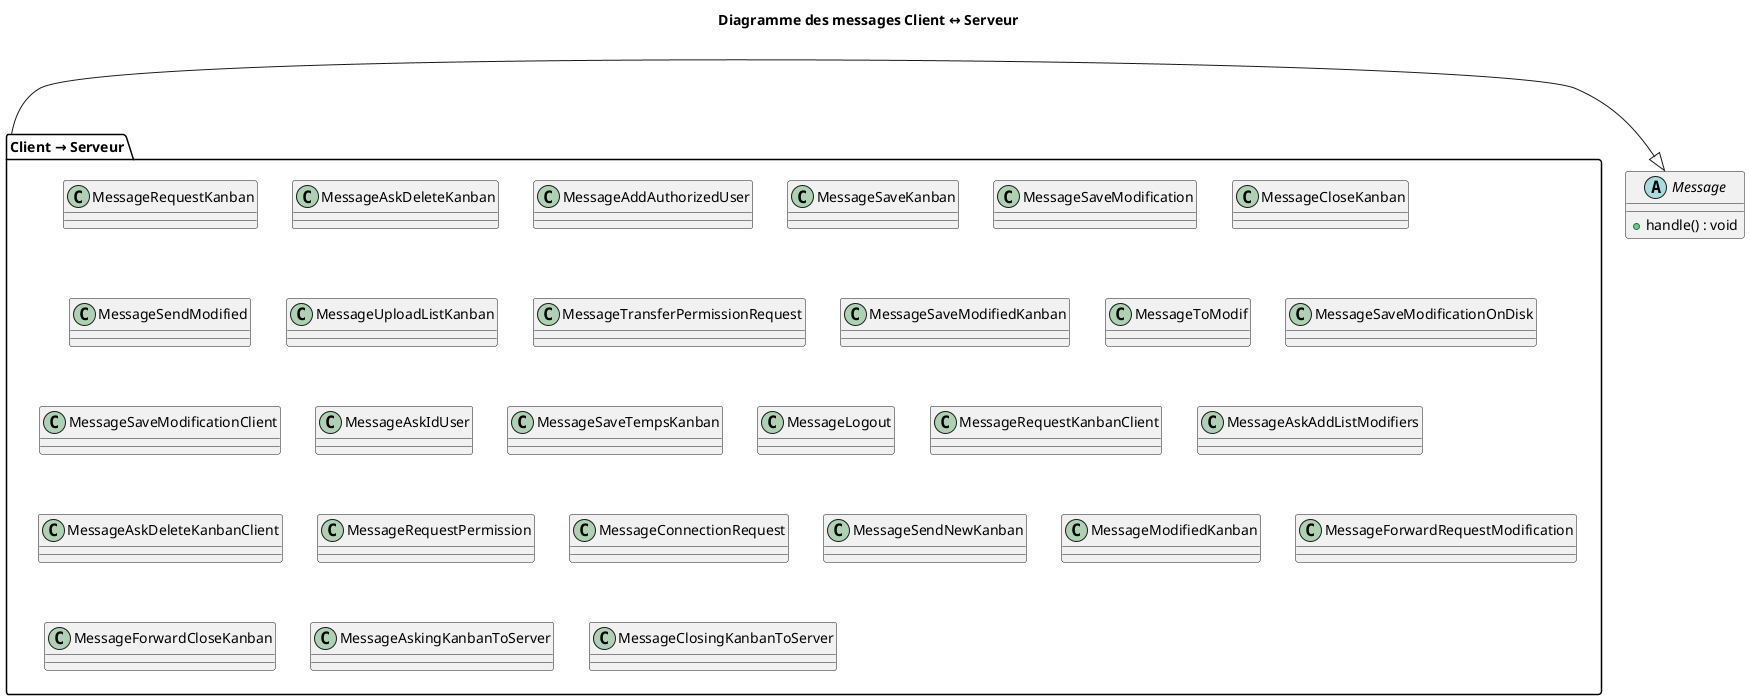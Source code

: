 @startuml Message
title Diagramme des messages Client ↔ Serveur

package "Client → Serveur" {
    class MessageRequestKanban
    class MessageAskDeleteKanban
    class MessageAddAuthorizedUser
    class MessageSaveKanban
    class MessageSaveModification
    class MessageCloseKanban
    class MessageSendModified
    class MessageUploadListKanban
    class MessageTransferPermissionRequest
    class MessageSaveModifiedKanban
    class MessageToModif
    class MessageSaveModificationOnDisk
    class MessageSaveModificationClient
    class MessageAskIdUser
    class MessageSaveTempsKanban
    class MessageLogout
    class MessageRequestKanbanClient
    class MessageAskAddListModifiers
    class MessageAskDeleteKanbanClient
    class MessageRequestPermission
    class MessageConnectionRequest
    class MessageSendNewKanban
    class MessageModifiedKanban
    class MessageForwardRequestModification
    class MessageForwardCloseKanban
    class MessageAskingKanbanToServer
    class MessageClosingKanbanToServer
}


abstract class Message {
    +handle() : void
}




"Client → Serveur" -|> Message

@enduml
